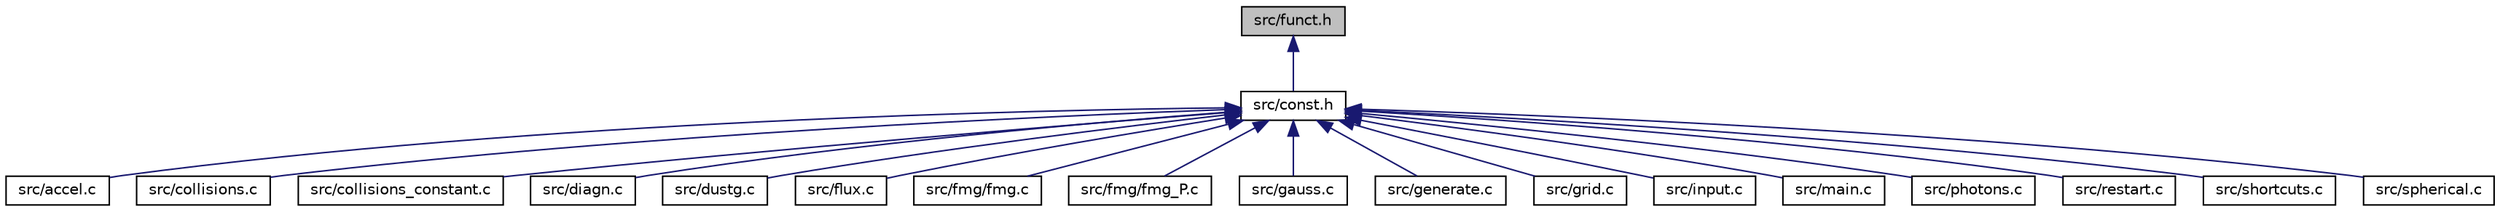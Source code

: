 digraph "src/funct.h"
{
  edge [fontname="Helvetica",fontsize="10",labelfontname="Helvetica",labelfontsize="10"];
  node [fontname="Helvetica",fontsize="10",shape=record];
  Node1 [label="src/funct.h",height=0.2,width=0.4,color="black", fillcolor="grey75", style="filled", fontcolor="black"];
  Node1 -> Node2 [dir="back",color="midnightblue",fontsize="10",style="solid",fontname="Helvetica"];
  Node2 [label="src/const.h",height=0.2,width=0.4,color="black", fillcolor="white", style="filled",URL="$const_8h.html"];
  Node2 -> Node3 [dir="back",color="midnightblue",fontsize="10",style="solid",fontname="Helvetica"];
  Node3 [label="src/accel.c",height=0.2,width=0.4,color="black", fillcolor="white", style="filled",URL="$accel_8c.html"];
  Node2 -> Node4 [dir="back",color="midnightblue",fontsize="10",style="solid",fontname="Helvetica"];
  Node4 [label="src/collisions.c",height=0.2,width=0.4,color="black", fillcolor="white", style="filled",URL="$collisions_8c.html"];
  Node2 -> Node5 [dir="back",color="midnightblue",fontsize="10",style="solid",fontname="Helvetica"];
  Node5 [label="src/collisions_constant.c",height=0.2,width=0.4,color="black", fillcolor="white", style="filled",URL="$collisions__constant_8c.html"];
  Node2 -> Node6 [dir="back",color="midnightblue",fontsize="10",style="solid",fontname="Helvetica"];
  Node6 [label="src/diagn.c",height=0.2,width=0.4,color="black", fillcolor="white", style="filled",URL="$diagn_8c.html"];
  Node2 -> Node7 [dir="back",color="midnightblue",fontsize="10",style="solid",fontname="Helvetica"];
  Node7 [label="src/dustg.c",height=0.2,width=0.4,color="black", fillcolor="white", style="filled",URL="$dustg_8c.html"];
  Node2 -> Node8 [dir="back",color="midnightblue",fontsize="10",style="solid",fontname="Helvetica"];
  Node8 [label="src/flux.c",height=0.2,width=0.4,color="black", fillcolor="white", style="filled",URL="$flux_8c.html"];
  Node2 -> Node9 [dir="back",color="midnightblue",fontsize="10",style="solid",fontname="Helvetica"];
  Node9 [label="src/fmg/fmg.c",height=0.2,width=0.4,color="black", fillcolor="white", style="filled",URL="$fmg_8c.html"];
  Node2 -> Node10 [dir="back",color="midnightblue",fontsize="10",style="solid",fontname="Helvetica"];
  Node10 [label="src/fmg/fmg_P.c",height=0.2,width=0.4,color="black", fillcolor="white", style="filled",URL="$fmg__P_8c.html"];
  Node2 -> Node11 [dir="back",color="midnightblue",fontsize="10",style="solid",fontname="Helvetica"];
  Node11 [label="src/gauss.c",height=0.2,width=0.4,color="black", fillcolor="white", style="filled",URL="$gauss_8c.html"];
  Node2 -> Node12 [dir="back",color="midnightblue",fontsize="10",style="solid",fontname="Helvetica"];
  Node12 [label="src/generate.c",height=0.2,width=0.4,color="black", fillcolor="white", style="filled",URL="$generate_8c.html"];
  Node2 -> Node13 [dir="back",color="midnightblue",fontsize="10",style="solid",fontname="Helvetica"];
  Node13 [label="src/grid.c",height=0.2,width=0.4,color="black", fillcolor="white", style="filled",URL="$grid_8c.html"];
  Node2 -> Node14 [dir="back",color="midnightblue",fontsize="10",style="solid",fontname="Helvetica"];
  Node14 [label="src/input.c",height=0.2,width=0.4,color="black", fillcolor="white", style="filled",URL="$input_8c.html"];
  Node2 -> Node15 [dir="back",color="midnightblue",fontsize="10",style="solid",fontname="Helvetica"];
  Node15 [label="src/main.c",height=0.2,width=0.4,color="black", fillcolor="white", style="filled",URL="$main_8c.html"];
  Node2 -> Node16 [dir="back",color="midnightblue",fontsize="10",style="solid",fontname="Helvetica"];
  Node16 [label="src/photons.c",height=0.2,width=0.4,color="black", fillcolor="white", style="filled",URL="$photons_8c.html"];
  Node2 -> Node17 [dir="back",color="midnightblue",fontsize="10",style="solid",fontname="Helvetica"];
  Node17 [label="src/restart.c",height=0.2,width=0.4,color="black", fillcolor="white", style="filled",URL="$restart_8c.html"];
  Node2 -> Node18 [dir="back",color="midnightblue",fontsize="10",style="solid",fontname="Helvetica"];
  Node18 [label="src/shortcuts.c",height=0.2,width=0.4,color="black", fillcolor="white", style="filled",URL="$shortcuts_8c.html"];
  Node2 -> Node19 [dir="back",color="midnightblue",fontsize="10",style="solid",fontname="Helvetica"];
  Node19 [label="src/spherical.c",height=0.2,width=0.4,color="black", fillcolor="white", style="filled",URL="$spherical_8c.html"];
}
